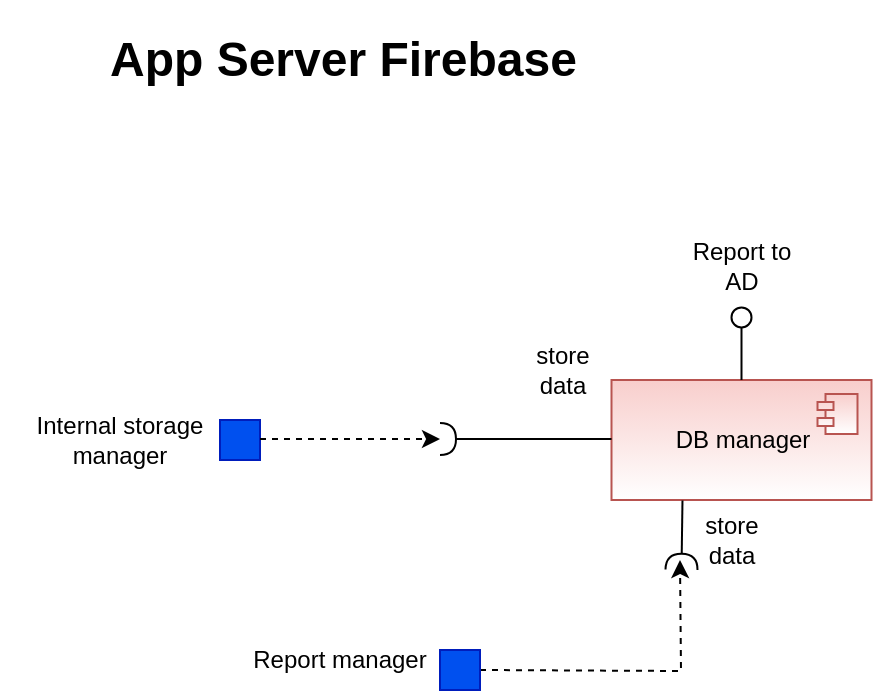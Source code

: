 <mxfile version="16.5.1" type="device"><diagram id="bLdBMS757_uUc0qjZtFo" name="‫עמוד-1‬"><mxGraphModel dx="1038" dy="649" grid="1" gridSize="10" guides="1" tooltips="1" connect="1" arrows="1" fold="1" page="1" pageScale="1" pageWidth="827" pageHeight="1169" math="0" shadow="0"><root><mxCell id="0"/><mxCell id="1" parent="0"/><mxCell id="pPe-mJ3rGWfq_K4JUWjQ-1" value="&lt;h1&gt;App Server Firebase&lt;/h1&gt;" style="text;html=1;strokeColor=none;fillColor=none;spacing=5;spacingTop=-20;whiteSpace=wrap;overflow=hidden;rounded=0;" parent="1" vertex="1"><mxGeometry x="370" y="60" width="330" height="40" as="geometry"/></mxCell><mxCell id="pPe-mJ3rGWfq_K4JUWjQ-10" style="edgeStyle=orthogonalEdgeStyle;rounded=0;orthogonalLoop=1;jettySize=auto;html=1;dashed=1;" parent="1" edge="1"><mxGeometry relative="1" as="geometry"><mxPoint x="660" y="330" as="targetPoint"/><mxPoint x="560" y="385" as="sourcePoint"/></mxGeometry></mxCell><mxCell id="pPe-mJ3rGWfq_K4JUWjQ-11" value="DB manager" style="html=1;dropTarget=0;fillColor=#f8cecc;strokeColor=#b85450;gradientColor=#ffffff;" parent="1" vertex="1"><mxGeometry x="625.75" y="240" width="130" height="60" as="geometry"/></mxCell><mxCell id="pPe-mJ3rGWfq_K4JUWjQ-12" value="" style="shape=module;jettyWidth=8;jettyHeight=4;fillColor=#f8cecc;strokeColor=#b85450;gradientColor=#ffffff;" parent="pPe-mJ3rGWfq_K4JUWjQ-11" vertex="1"><mxGeometry x="1" width="20" height="20" relative="1" as="geometry"><mxPoint x="-27" y="7" as="offset"/></mxGeometry></mxCell><mxCell id="pPe-mJ3rGWfq_K4JUWjQ-15" value="" style="rounded=0;orthogonalLoop=1;jettySize=auto;html=1;endArrow=none;endFill=0;sketch=0;sourcePerimeterSpacing=0;targetPerimeterSpacing=0;exitX=0.5;exitY=0;exitDx=0;exitDy=0;" parent="1" source="pPe-mJ3rGWfq_K4JUWjQ-11" target="pPe-mJ3rGWfq_K4JUWjQ-16" edge="1"><mxGeometry relative="1" as="geometry"><mxPoint x="695.75" y="240" as="sourcePoint"/><mxPoint x="693.25" y="194.7" as="targetPoint"/></mxGeometry></mxCell><mxCell id="pPe-mJ3rGWfq_K4JUWjQ-16" value="" style="ellipse;whiteSpace=wrap;html=1;align=center;aspect=fixed;resizable=0;points=[];outlineConnect=0;sketch=0;" parent="1" vertex="1"><mxGeometry x="685.75" y="203.7" width="10" height="10" as="geometry"/></mxCell><mxCell id="pPe-mJ3rGWfq_K4JUWjQ-17" value="Report to AD" style="text;html=1;strokeColor=none;fillColor=none;align=center;verticalAlign=middle;whiteSpace=wrap;rounded=0;" parent="1" vertex="1"><mxGeometry x="660.75" y="165" width="60" height="35" as="geometry"/></mxCell><mxCell id="pPe-mJ3rGWfq_K4JUWjQ-18" value="store data" style="text;html=1;strokeColor=none;fillColor=none;align=center;verticalAlign=middle;whiteSpace=wrap;rounded=0;" parent="1" vertex="1"><mxGeometry x="660.75" y="300" width="50" height="40" as="geometry"/></mxCell><mxCell id="pPe-mJ3rGWfq_K4JUWjQ-19" value="" style="rounded=0;orthogonalLoop=1;jettySize=auto;html=1;endArrow=halfCircle;endFill=0;endSize=6;strokeWidth=1;sketch=0;exitX=0.273;exitY=1.005;exitDx=0;exitDy=0;exitPerimeter=0;" parent="1" source="pPe-mJ3rGWfq_K4JUWjQ-11" edge="1"><mxGeometry relative="1" as="geometry"><mxPoint x="625.75" y="334.87" as="sourcePoint"/><mxPoint x="660.75" y="334.87" as="targetPoint"/></mxGeometry></mxCell><mxCell id="pPe-mJ3rGWfq_K4JUWjQ-20" value="store data" style="text;html=1;strokeColor=none;fillColor=none;align=center;verticalAlign=middle;whiteSpace=wrap;rounded=0;" parent="1" vertex="1"><mxGeometry x="577" y="215" width="48.75" height="40" as="geometry"/></mxCell><mxCell id="pPe-mJ3rGWfq_K4JUWjQ-22" value="" style="whiteSpace=wrap;html=1;aspect=fixed;fillColor=#0050ef;strokeColor=#001DBC;fontColor=#ffffff;" parent="1" vertex="1"><mxGeometry x="430" y="260" width="20" height="20" as="geometry"/></mxCell><mxCell id="pPe-mJ3rGWfq_K4JUWjQ-23" style="edgeStyle=orthogonalEdgeStyle;rounded=0;orthogonalLoop=1;jettySize=auto;html=1;exitX=0.5;exitY=1;exitDx=0;exitDy=0;dashed=1;" parent="1" source="pPe-mJ3rGWfq_K4JUWjQ-22" target="pPe-mJ3rGWfq_K4JUWjQ-22" edge="1"><mxGeometry relative="1" as="geometry"/></mxCell><mxCell id="pPe-mJ3rGWfq_K4JUWjQ-26" value="&lt;span&gt;Internal storage manager&lt;/span&gt;" style="text;html=1;strokeColor=none;fillColor=none;align=center;verticalAlign=middle;whiteSpace=wrap;rounded=0;" parent="1" vertex="1"><mxGeometry x="320" y="255" width="120" height="30" as="geometry"/></mxCell><mxCell id="pPe-mJ3rGWfq_K4JUWjQ-28" value="" style="rounded=0;orthogonalLoop=1;jettySize=auto;html=1;endArrow=halfCircle;endFill=0;endSize=6;strokeWidth=1;sketch=0;exitX=0;exitY=0.5;exitDx=0;exitDy=0;" parent="1" edge="1"><mxGeometry relative="1" as="geometry"><mxPoint x="625.75" y="269.5" as="sourcePoint"/><mxPoint x="540" y="269.5" as="targetPoint"/><Array as="points"/></mxGeometry></mxCell><mxCell id="pPe-mJ3rGWfq_K4JUWjQ-29" style="edgeStyle=orthogonalEdgeStyle;rounded=0;orthogonalLoop=1;jettySize=auto;html=1;dashed=1;" parent="1" edge="1"><mxGeometry relative="1" as="geometry"><mxPoint x="540" y="269.5" as="targetPoint"/><mxPoint x="450" y="269.5" as="sourcePoint"/></mxGeometry></mxCell><mxCell id="AAlrc4ON5OhgDpbYsp4i-1" value="" style="whiteSpace=wrap;html=1;aspect=fixed;fillColor=#0050ef;strokeColor=#001DBC;fontColor=#ffffff;" parent="1" vertex="1"><mxGeometry x="540" y="375" width="20" height="20" as="geometry"/></mxCell><mxCell id="AAlrc4ON5OhgDpbYsp4i-2" value="&lt;span&gt;Report manager&lt;/span&gt;" style="text;html=1;strokeColor=none;fillColor=none;align=center;verticalAlign=middle;whiteSpace=wrap;rounded=0;" parent="1" vertex="1"><mxGeometry x="440" y="365" width="100" height="30" as="geometry"/></mxCell></root></mxGraphModel></diagram></mxfile>